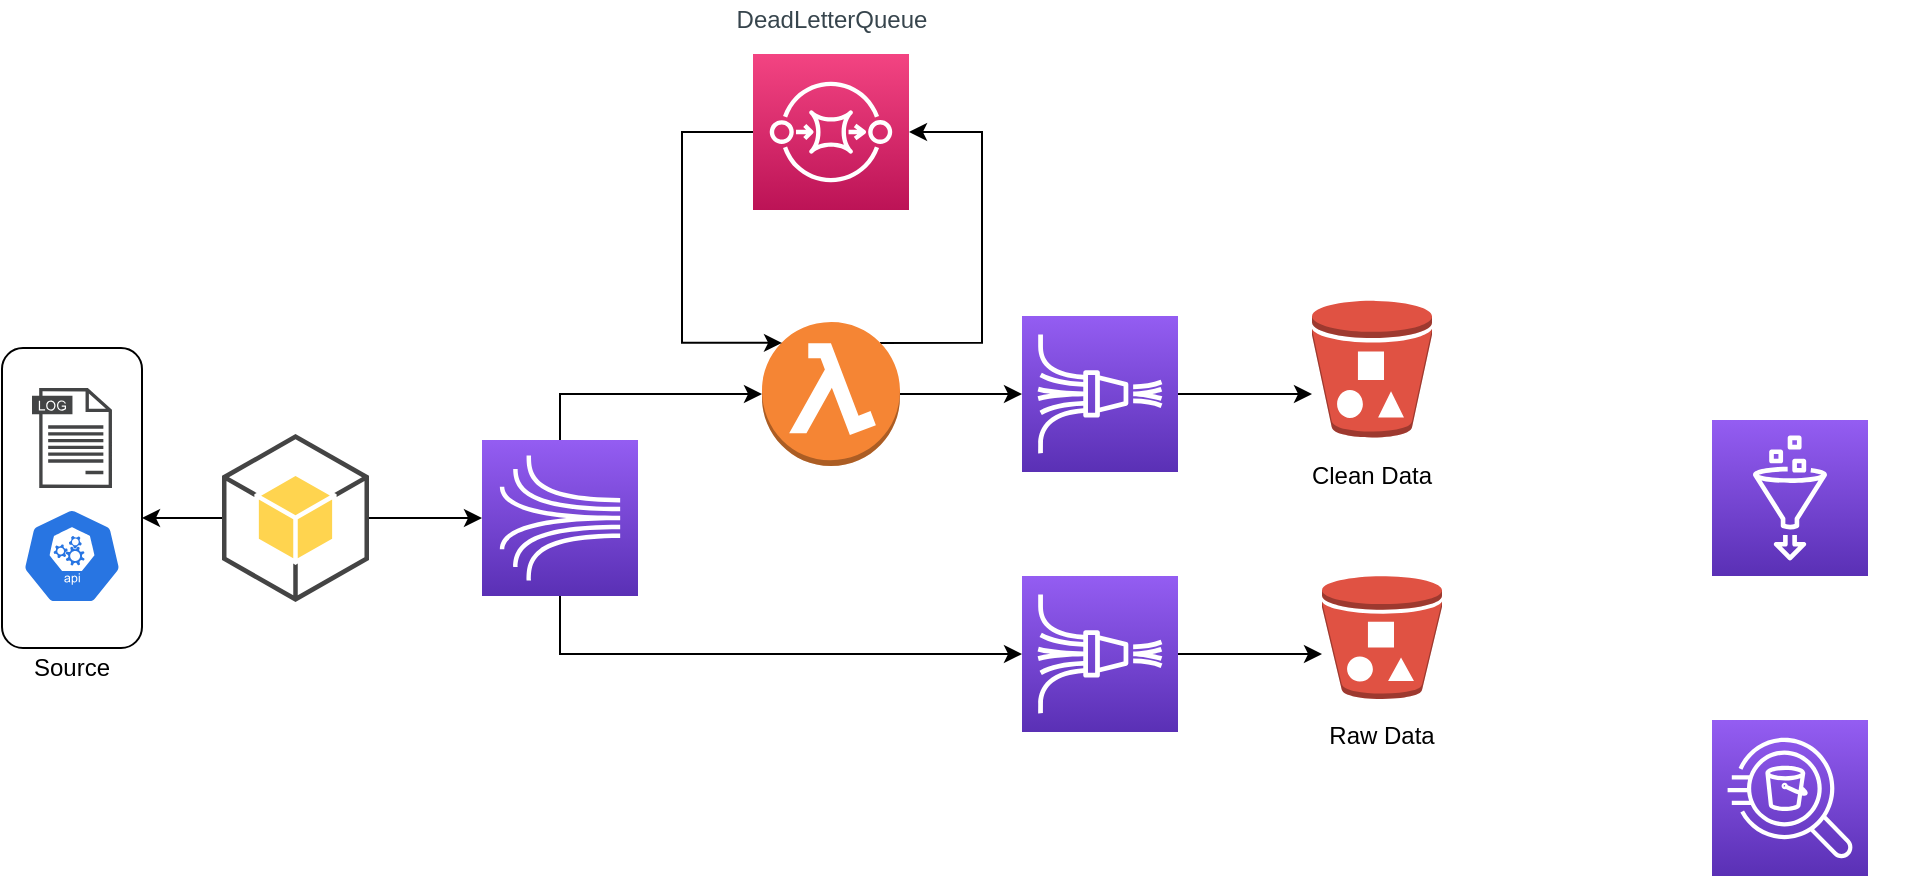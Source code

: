 <mxfile version="12.7.1" type="github">
  <diagram id="I4_b89pJyK5yKUSI2D77" name="Page-1">
    <mxGraphModel dx="1186" dy="710" grid="1" gridSize="10" guides="1" tooltips="1" connect="1" arrows="1" fold="1" page="1" pageScale="1" pageWidth="1100" pageHeight="850" math="0" shadow="0">
      <root>
        <mxCell id="0" />
        <mxCell id="1" parent="0" />
        <mxCell id="qfMLcCLAxlHmTJT1-eZX-3" style="edgeStyle=orthogonalEdgeStyle;rounded=0;orthogonalLoop=1;jettySize=auto;html=1;" parent="1" source="msdwBEozecvnglc0cFIi-5" target="KBTJcN20acUAVPkmVkL6-18" edge="1">
          <mxGeometry relative="1" as="geometry">
            <mxPoint x="450" y="422" as="targetPoint" />
            <Array as="points">
              <mxPoint x="349" y="422" />
            </Array>
          </mxGeometry>
        </mxCell>
        <mxCell id="iB21D7rwpl39QdJmjHJX-4" style="edgeStyle=orthogonalEdgeStyle;rounded=0;orthogonalLoop=1;jettySize=auto;html=1;entryX=0;entryY=0.5;entryDx=0;entryDy=0;entryPerimeter=0;" edge="1" parent="1" source="msdwBEozecvnglc0cFIi-5" target="iB21D7rwpl39QdJmjHJX-1">
          <mxGeometry relative="1" as="geometry">
            <Array as="points">
              <mxPoint x="349" y="292" />
            </Array>
          </mxGeometry>
        </mxCell>
        <mxCell id="msdwBEozecvnglc0cFIi-5" value="" style="outlineConnect=0;fontColor=#232F3E;gradientColor=#945DF2;gradientDirection=north;fillColor=#5A30B5;strokeColor=#ffffff;dashed=0;verticalLabelPosition=bottom;verticalAlign=top;align=center;html=1;fontSize=12;fontStyle=0;aspect=fixed;shape=mxgraph.aws4.resourceIcon;resIcon=mxgraph.aws4.kinesis;" parent="1" vertex="1">
          <mxGeometry x="310" y="315" width="78" height="78" as="geometry" />
        </mxCell>
        <mxCell id="msdwBEozecvnglc0cFIi-10" style="edgeStyle=orthogonalEdgeStyle;rounded=0;orthogonalLoop=1;jettySize=auto;html=1;exitX=1;exitY=0.5;exitDx=0;exitDy=0;exitPerimeter=0;" parent="1" source="msdwBEozecvnglc0cFIi-9" target="msdwBEozecvnglc0cFIi-5" edge="1">
          <mxGeometry relative="1" as="geometry">
            <Array as="points">
              <mxPoint x="330" y="354" />
              <mxPoint x="330" y="354" />
            </Array>
          </mxGeometry>
        </mxCell>
        <mxCell id="dA_Fr0E2Y4Iny53UVIl9-11" style="edgeStyle=orthogonalEdgeStyle;rounded=0;orthogonalLoop=1;jettySize=auto;html=1;" parent="1" source="msdwBEozecvnglc0cFIi-9" edge="1">
          <mxGeometry relative="1" as="geometry">
            <mxPoint x="140" y="354" as="targetPoint" />
          </mxGeometry>
        </mxCell>
        <mxCell id="msdwBEozecvnglc0cFIi-9" value="" style="outlineConnect=0;dashed=0;verticalLabelPosition=bottom;verticalAlign=top;align=center;html=1;shape=mxgraph.aws3.android;fillColor=#FFD44F;gradientColor=none;" parent="1" vertex="1">
          <mxGeometry x="180" y="312" width="73.5" height="84" as="geometry" />
        </mxCell>
        <mxCell id="msdwBEozecvnglc0cFIi-11" value="" style="outlineConnect=0;fontColor=#232F3E;gradientColor=#945DF2;gradientDirection=north;fillColor=#5A30B5;strokeColor=#ffffff;dashed=0;verticalLabelPosition=bottom;verticalAlign=top;align=center;html=1;fontSize=12;fontStyle=0;aspect=fixed;shape=mxgraph.aws4.resourceIcon;resIcon=mxgraph.aws4.kinesis_data_firehose;" parent="1" vertex="1">
          <mxGeometry x="580" y="253" width="78" height="78" as="geometry" />
        </mxCell>
        <mxCell id="KBTJcN20acUAVPkmVkL6-18" value="" style="outlineConnect=0;fontColor=#232F3E;gradientColor=#945DF2;gradientDirection=north;fillColor=#5A30B5;strokeColor=#ffffff;dashed=0;verticalLabelPosition=bottom;verticalAlign=top;align=center;html=1;fontSize=12;fontStyle=0;aspect=fixed;shape=mxgraph.aws4.resourceIcon;resIcon=mxgraph.aws4.kinesis_data_firehose;" parent="1" vertex="1">
          <mxGeometry x="580" y="383" width="78" height="78" as="geometry" />
        </mxCell>
        <mxCell id="iB21D7rwpl39QdJmjHJX-3" style="edgeStyle=orthogonalEdgeStyle;rounded=0;orthogonalLoop=1;jettySize=auto;html=1;" edge="1" parent="1" source="iB21D7rwpl39QdJmjHJX-1" target="msdwBEozecvnglc0cFIi-11">
          <mxGeometry relative="1" as="geometry" />
        </mxCell>
        <mxCell id="iB21D7rwpl39QdJmjHJX-6" style="edgeStyle=orthogonalEdgeStyle;rounded=0;orthogonalLoop=1;jettySize=auto;html=1;exitX=0.855;exitY=0.145;exitDx=0;exitDy=0;exitPerimeter=0;" edge="1" parent="1" source="iB21D7rwpl39QdJmjHJX-1" target="iB21D7rwpl39QdJmjHJX-5">
          <mxGeometry relative="1" as="geometry">
            <Array as="points">
              <mxPoint x="560" y="266" />
              <mxPoint x="560" y="161" />
            </Array>
          </mxGeometry>
        </mxCell>
        <mxCell id="iB21D7rwpl39QdJmjHJX-1" value="" style="outlineConnect=0;dashed=0;verticalLabelPosition=bottom;verticalAlign=top;align=center;html=1;shape=mxgraph.aws3.lambda_function;fillColor=#F58534;gradientColor=none;" vertex="1" parent="1">
          <mxGeometry x="450" y="256" width="69" height="72" as="geometry" />
        </mxCell>
        <mxCell id="KBTJcN20acUAVPkmVkL6-5" value="" style="edgeStyle=segmentEdgeStyle;endArrow=classic;html=1;" parent="1" source="KBTJcN20acUAVPkmVkL6-18" target="KBTJcN20acUAVPkmVkL6-2" edge="1">
          <mxGeometry width="50" height="50" relative="1" as="geometry">
            <mxPoint x="708" y="425" as="sourcePoint" />
            <mxPoint x="758" y="375" as="targetPoint" />
            <Array as="points" />
          </mxGeometry>
        </mxCell>
        <mxCell id="KBTJcN20acUAVPkmVkL6-7" value="" style="group" parent="1" vertex="1" connectable="0">
          <mxGeometry x="730" y="383" width="60" height="90" as="geometry" />
        </mxCell>
        <mxCell id="KBTJcN20acUAVPkmVkL6-2" value="" style="outlineConnect=0;dashed=0;verticalLabelPosition=bottom;verticalAlign=top;align=center;html=1;shape=mxgraph.aws3.bucket_with_objects;fillColor=#E05243;gradientColor=none;" parent="KBTJcN20acUAVPkmVkL6-7" vertex="1">
          <mxGeometry width="60" height="61.5" as="geometry" />
        </mxCell>
        <mxCell id="KBTJcN20acUAVPkmVkL6-6" value="Raw Data&lt;br&gt;" style="text;html=1;strokeColor=none;fillColor=none;align=center;verticalAlign=middle;whiteSpace=wrap;rounded=0;" parent="KBTJcN20acUAVPkmVkL6-7" vertex="1">
          <mxGeometry x="2.25" y="70" width="55.5" height="20" as="geometry" />
        </mxCell>
        <mxCell id="KBTJcN20acUAVPkmVkL6-14" value="" style="group" parent="1" vertex="1" connectable="0">
          <mxGeometry x="720" y="253" width="70" height="100" as="geometry" />
        </mxCell>
        <mxCell id="KBTJcN20acUAVPkmVkL6-3" value="" style="outlineConnect=0;dashed=0;verticalLabelPosition=bottom;verticalAlign=top;align=center;html=1;shape=mxgraph.aws3.bucket_with_objects;fillColor=#E05243;gradientColor=none;" parent="KBTJcN20acUAVPkmVkL6-14" vertex="1">
          <mxGeometry x="5" y="-7.76" width="60" height="68.524" as="geometry" />
        </mxCell>
        <mxCell id="KBTJcN20acUAVPkmVkL6-13" value="Clean Data" style="text;html=1;strokeColor=none;fillColor=none;align=center;verticalAlign=middle;whiteSpace=wrap;rounded=0;" parent="KBTJcN20acUAVPkmVkL6-14" vertex="1">
          <mxGeometry y="68.526" width="70" height="22.284" as="geometry" />
        </mxCell>
        <mxCell id="KBTJcN20acUAVPkmVkL6-17" style="edgeStyle=orthogonalEdgeStyle;rounded=0;orthogonalLoop=1;jettySize=auto;html=1;" parent="1" source="msdwBEozecvnglc0cFIi-11" target="KBTJcN20acUAVPkmVkL6-3" edge="1">
          <mxGeometry relative="1" as="geometry">
            <mxPoint x="821" y="393" as="sourcePoint" />
            <Array as="points">
              <mxPoint x="751" y="292" />
              <mxPoint x="751" y="292" />
            </Array>
          </mxGeometry>
        </mxCell>
        <mxCell id="54J6BA97mhN1NG6WMX5h-1" value="" style="shape=image;html=1;verticalAlign=top;verticalLabelPosition=bottom;labelBackgroundColor=#ffffff;imageAspect=0;aspect=fixed;image=https://cdn2.iconfinder.com/data/icons/amazon-aws-stencils/100/Database_copy_DynamoDB-128.png" parent="1" vertex="1">
          <mxGeometry x="900" y="140" width="128" height="128" as="geometry" />
        </mxCell>
        <mxCell id="54J6BA97mhN1NG6WMX5h-2" value="" style="outlineConnect=0;fontColor=#232F3E;gradientColor=#945DF2;gradientDirection=north;fillColor=#5A30B5;strokeColor=#ffffff;dashed=0;verticalLabelPosition=bottom;verticalAlign=top;align=center;html=1;fontSize=12;fontStyle=0;aspect=fixed;shape=mxgraph.aws4.resourceIcon;resIcon=mxgraph.aws4.glue;" parent="1" vertex="1">
          <mxGeometry x="925" y="305" width="78" height="78" as="geometry" />
        </mxCell>
        <mxCell id="54J6BA97mhN1NG6WMX5h-4" value="" style="outlineConnect=0;fontColor=#232F3E;gradientColor=#945DF2;gradientDirection=north;fillColor=#5A30B5;strokeColor=#ffffff;dashed=0;verticalLabelPosition=bottom;verticalAlign=top;align=center;html=1;fontSize=12;fontStyle=0;aspect=fixed;shape=mxgraph.aws4.resourceIcon;resIcon=mxgraph.aws4.athena;" parent="1" vertex="1">
          <mxGeometry x="925" y="455" width="78" height="78" as="geometry" />
        </mxCell>
        <mxCell id="dA_Fr0E2Y4Iny53UVIl9-10" value="" style="group" parent="1" vertex="1" connectable="0">
          <mxGeometry x="70" y="269" width="70" height="170" as="geometry" />
        </mxCell>
        <mxCell id="dA_Fr0E2Y4Iny53UVIl9-5" value="" style="rounded=1;whiteSpace=wrap;html=1;" parent="dA_Fr0E2Y4Iny53UVIl9-10" vertex="1">
          <mxGeometry width="70" height="150" as="geometry" />
        </mxCell>
        <mxCell id="dA_Fr0E2Y4Iny53UVIl9-1" value="" style="pointerEvents=1;shadow=0;dashed=0;html=1;strokeColor=none;fillColor=#434445;aspect=fixed;labelPosition=center;verticalLabelPosition=bottom;verticalAlign=top;align=center;outlineConnect=0;shape=mxgraph.vvd.log_files;" parent="dA_Fr0E2Y4Iny53UVIl9-10" vertex="1">
          <mxGeometry x="15" y="20" width="40" height="50" as="geometry" />
        </mxCell>
        <mxCell id="dA_Fr0E2Y4Iny53UVIl9-2" value="" style="html=1;dashed=0;whitespace=wrap;fillColor=#2875E2;strokeColor=#ffffff;points=[[0.005,0.63,0],[0.1,0.2,0],[0.9,0.2,0],[0.5,0,0],[0.995,0.63,0],[0.72,0.99,0],[0.5,1,0],[0.28,0.99,0]];shape=mxgraph.kubernetes.icon;prIcon=api" parent="dA_Fr0E2Y4Iny53UVIl9-10" vertex="1">
          <mxGeometry x="10" y="80" width="50" height="48" as="geometry" />
        </mxCell>
        <mxCell id="dA_Fr0E2Y4Iny53UVIl9-7" style="edgeStyle=orthogonalEdgeStyle;rounded=0;orthogonalLoop=1;jettySize=auto;html=1;exitX=0.5;exitY=1;exitDx=0;exitDy=0;" parent="dA_Fr0E2Y4Iny53UVIl9-10" source="dA_Fr0E2Y4Iny53UVIl9-5" target="dA_Fr0E2Y4Iny53UVIl9-5" edge="1">
          <mxGeometry relative="1" as="geometry" />
        </mxCell>
        <mxCell id="dA_Fr0E2Y4Iny53UVIl9-8" value="Source" style="text;html=1;strokeColor=none;fillColor=none;align=center;verticalAlign=middle;whiteSpace=wrap;rounded=0;" parent="dA_Fr0E2Y4Iny53UVIl9-10" vertex="1">
          <mxGeometry x="15" y="150" width="40" height="20" as="geometry" />
        </mxCell>
        <mxCell id="iB21D7rwpl39QdJmjHJX-7" style="edgeStyle=orthogonalEdgeStyle;rounded=0;orthogonalLoop=1;jettySize=auto;html=1;entryX=0.145;entryY=0.145;entryDx=0;entryDy=0;entryPerimeter=0;" edge="1" parent="1" source="iB21D7rwpl39QdJmjHJX-5" target="iB21D7rwpl39QdJmjHJX-1">
          <mxGeometry relative="1" as="geometry">
            <Array as="points">
              <mxPoint x="410" y="161" />
              <mxPoint x="410" y="266" />
            </Array>
          </mxGeometry>
        </mxCell>
        <mxCell id="iB21D7rwpl39QdJmjHJX-13" value="" style="group" vertex="1" connectable="0" parent="1">
          <mxGeometry x="416.75" y="95" width="135.5" height="105" as="geometry" />
        </mxCell>
        <mxCell id="iB21D7rwpl39QdJmjHJX-9" value="" style="group" vertex="1" connectable="0" parent="iB21D7rwpl39QdJmjHJX-13">
          <mxGeometry y="7" width="135.5" height="98" as="geometry" />
        </mxCell>
        <mxCell id="iB21D7rwpl39QdJmjHJX-5" value="" style="outlineConnect=0;fontColor=#232F3E;gradientColor=#F34482;gradientDirection=north;fillColor=#BC1356;strokeColor=#ffffff;dashed=0;verticalLabelPosition=bottom;verticalAlign=top;align=center;html=1;fontSize=12;fontStyle=0;aspect=fixed;shape=mxgraph.aws4.resourceIcon;resIcon=mxgraph.aws4.sqs;" vertex="1" parent="iB21D7rwpl39QdJmjHJX-9">
          <mxGeometry x="28.75" y="20" width="78" height="78" as="geometry" />
        </mxCell>
        <mxCell id="iB21D7rwpl39QdJmjHJX-8" value="&lt;span style=&quot;color: rgb(55 , 69 , 77) ; font-family: &amp;#34;arial&amp;#34; , &amp;#34;helvetica&amp;#34; , &amp;#34;sans&amp;#34; , sans-serif , &amp;#34;sans serif&amp;#34;&quot;&gt;&lt;font style=&quot;font-size: 12px&quot;&gt;DeadLetterQueue&lt;/font&gt;&lt;/span&gt;" style="text;html=1;strokeColor=none;fillColor=none;align=center;verticalAlign=middle;whiteSpace=wrap;rounded=0;" vertex="1" parent="iB21D7rwpl39QdJmjHJX-9">
          <mxGeometry y="-7" width="135.5" height="20" as="geometry" />
        </mxCell>
      </root>
    </mxGraphModel>
  </diagram>
</mxfile>

